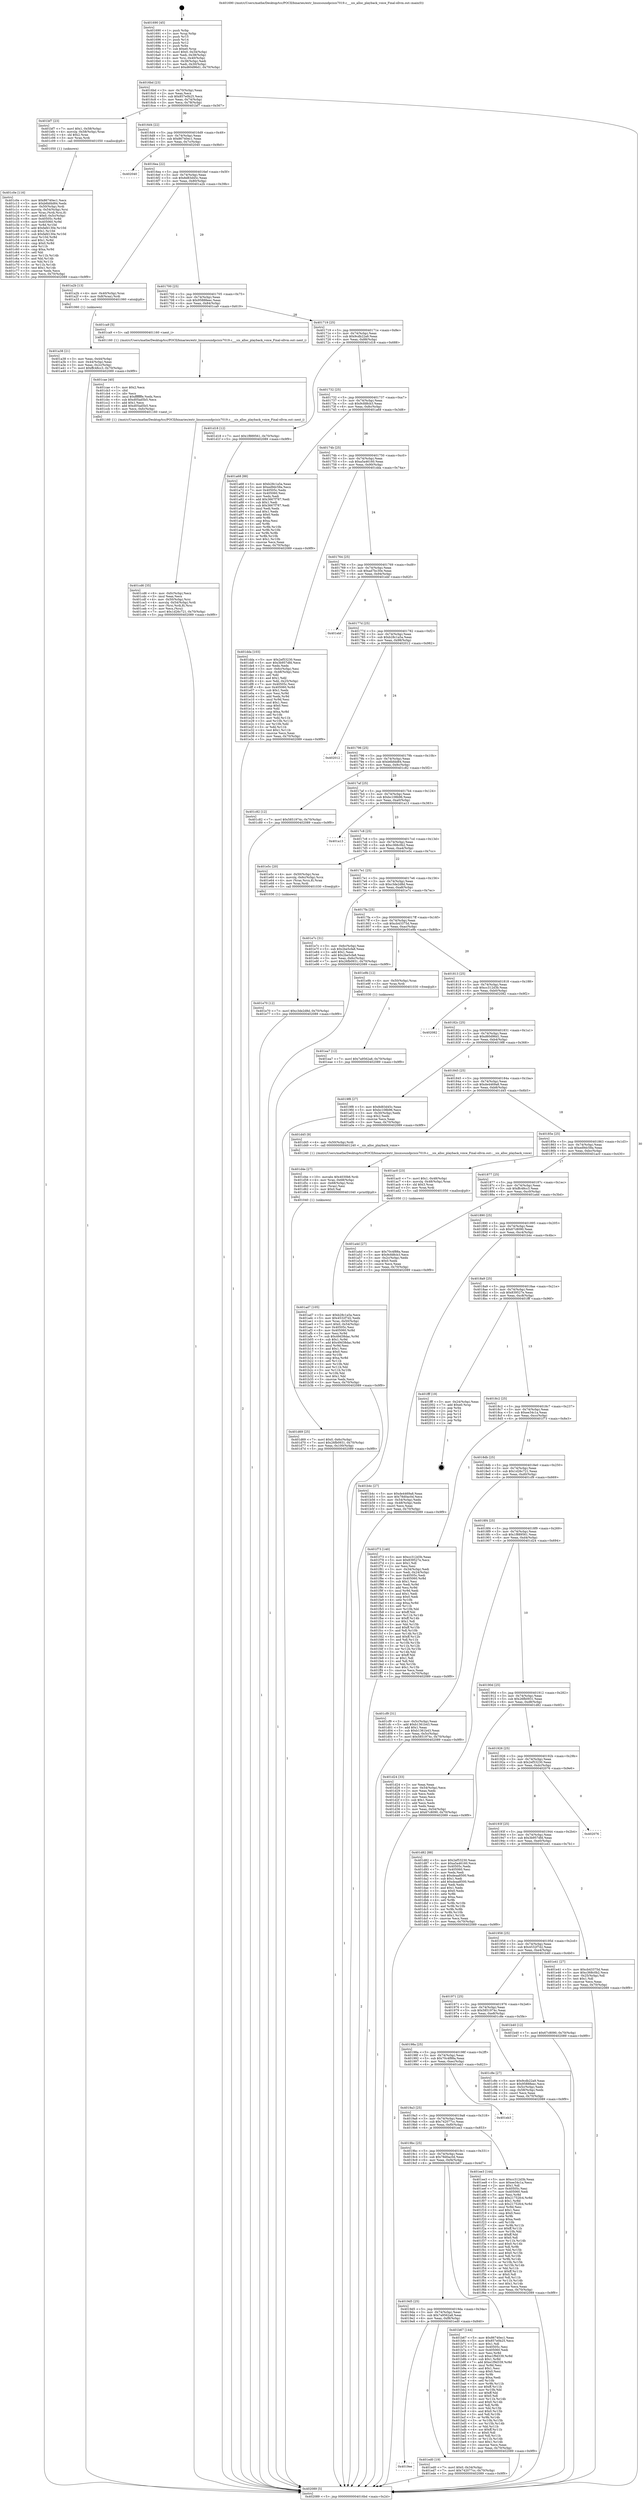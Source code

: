 digraph "0x401690" {
  label = "0x401690 (/mnt/c/Users/mathe/Desktop/tcc/POCII/binaries/extr_linuxsoundpcisis7019.c___sis_alloc_playback_voice_Final-ollvm.out::main(0))"
  labelloc = "t"
  node[shape=record]

  Entry [label="",width=0.3,height=0.3,shape=circle,fillcolor=black,style=filled]
  "0x4016bd" [label="{
     0x4016bd [23]\l
     | [instrs]\l
     &nbsp;&nbsp;0x4016bd \<+3\>: mov -0x70(%rbp),%eax\l
     &nbsp;&nbsp;0x4016c0 \<+2\>: mov %eax,%ecx\l
     &nbsp;&nbsp;0x4016c2 \<+6\>: sub $0x857e0b25,%ecx\l
     &nbsp;&nbsp;0x4016c8 \<+3\>: mov %eax,-0x74(%rbp)\l
     &nbsp;&nbsp;0x4016cb \<+3\>: mov %ecx,-0x78(%rbp)\l
     &nbsp;&nbsp;0x4016ce \<+6\>: je 0000000000401bf7 \<main+0x567\>\l
  }"]
  "0x401bf7" [label="{
     0x401bf7 [23]\l
     | [instrs]\l
     &nbsp;&nbsp;0x401bf7 \<+7\>: movl $0x1,-0x58(%rbp)\l
     &nbsp;&nbsp;0x401bfe \<+4\>: movslq -0x58(%rbp),%rax\l
     &nbsp;&nbsp;0x401c02 \<+4\>: shl $0x2,%rax\l
     &nbsp;&nbsp;0x401c06 \<+3\>: mov %rax,%rdi\l
     &nbsp;&nbsp;0x401c09 \<+5\>: call 0000000000401050 \<malloc@plt\>\l
     | [calls]\l
     &nbsp;&nbsp;0x401050 \{1\} (unknown)\l
  }"]
  "0x4016d4" [label="{
     0x4016d4 [22]\l
     | [instrs]\l
     &nbsp;&nbsp;0x4016d4 \<+5\>: jmp 00000000004016d9 \<main+0x49\>\l
     &nbsp;&nbsp;0x4016d9 \<+3\>: mov -0x74(%rbp),%eax\l
     &nbsp;&nbsp;0x4016dc \<+5\>: sub $0x86740ec1,%eax\l
     &nbsp;&nbsp;0x4016e1 \<+3\>: mov %eax,-0x7c(%rbp)\l
     &nbsp;&nbsp;0x4016e4 \<+6\>: je 0000000000402040 \<main+0x9b0\>\l
  }"]
  Exit [label="",width=0.3,height=0.3,shape=circle,fillcolor=black,style=filled,peripheries=2]
  "0x402040" [label="{
     0x402040\l
  }", style=dashed]
  "0x4016ea" [label="{
     0x4016ea [22]\l
     | [instrs]\l
     &nbsp;&nbsp;0x4016ea \<+5\>: jmp 00000000004016ef \<main+0x5f\>\l
     &nbsp;&nbsp;0x4016ef \<+3\>: mov -0x74(%rbp),%eax\l
     &nbsp;&nbsp;0x4016f2 \<+5\>: sub $0x8d83d45c,%eax\l
     &nbsp;&nbsp;0x4016f7 \<+3\>: mov %eax,-0x80(%rbp)\l
     &nbsp;&nbsp;0x4016fa \<+6\>: je 0000000000401a2b \<main+0x39b\>\l
  }"]
  "0x4019ee" [label="{
     0x4019ee\l
  }", style=dashed]
  "0x401a2b" [label="{
     0x401a2b [13]\l
     | [instrs]\l
     &nbsp;&nbsp;0x401a2b \<+4\>: mov -0x40(%rbp),%rax\l
     &nbsp;&nbsp;0x401a2f \<+4\>: mov 0x8(%rax),%rdi\l
     &nbsp;&nbsp;0x401a33 \<+5\>: call 0000000000401060 \<atoi@plt\>\l
     | [calls]\l
     &nbsp;&nbsp;0x401060 \{1\} (unknown)\l
  }"]
  "0x401700" [label="{
     0x401700 [25]\l
     | [instrs]\l
     &nbsp;&nbsp;0x401700 \<+5\>: jmp 0000000000401705 \<main+0x75\>\l
     &nbsp;&nbsp;0x401705 \<+3\>: mov -0x74(%rbp),%eax\l
     &nbsp;&nbsp;0x401708 \<+5\>: sub $0x95888eec,%eax\l
     &nbsp;&nbsp;0x40170d \<+6\>: mov %eax,-0x84(%rbp)\l
     &nbsp;&nbsp;0x401713 \<+6\>: je 0000000000401ca9 \<main+0x619\>\l
  }"]
  "0x401ed0" [label="{
     0x401ed0 [19]\l
     | [instrs]\l
     &nbsp;&nbsp;0x401ed0 \<+7\>: movl $0x0,-0x34(%rbp)\l
     &nbsp;&nbsp;0x401ed7 \<+7\>: movl $0x742077cc,-0x70(%rbp)\l
     &nbsp;&nbsp;0x401ede \<+5\>: jmp 0000000000402089 \<main+0x9f9\>\l
  }"]
  "0x401ca9" [label="{
     0x401ca9 [5]\l
     | [instrs]\l
     &nbsp;&nbsp;0x401ca9 \<+5\>: call 0000000000401160 \<next_i\>\l
     | [calls]\l
     &nbsp;&nbsp;0x401160 \{1\} (/mnt/c/Users/mathe/Desktop/tcc/POCII/binaries/extr_linuxsoundpcisis7019.c___sis_alloc_playback_voice_Final-ollvm.out::next_i)\l
  }"]
  "0x401719" [label="{
     0x401719 [25]\l
     | [instrs]\l
     &nbsp;&nbsp;0x401719 \<+5\>: jmp 000000000040171e \<main+0x8e\>\l
     &nbsp;&nbsp;0x40171e \<+3\>: mov -0x74(%rbp),%eax\l
     &nbsp;&nbsp;0x401721 \<+5\>: sub $0x9cdb22a9,%eax\l
     &nbsp;&nbsp;0x401726 \<+6\>: mov %eax,-0x88(%rbp)\l
     &nbsp;&nbsp;0x40172c \<+6\>: je 0000000000401d18 \<main+0x688\>\l
  }"]
  "0x401ea7" [label="{
     0x401ea7 [12]\l
     | [instrs]\l
     &nbsp;&nbsp;0x401ea7 \<+7\>: movl $0x7a9562a8,-0x70(%rbp)\l
     &nbsp;&nbsp;0x401eae \<+5\>: jmp 0000000000402089 \<main+0x9f9\>\l
  }"]
  "0x401d18" [label="{
     0x401d18 [12]\l
     | [instrs]\l
     &nbsp;&nbsp;0x401d18 \<+7\>: movl $0x1f889561,-0x70(%rbp)\l
     &nbsp;&nbsp;0x401d1f \<+5\>: jmp 0000000000402089 \<main+0x9f9\>\l
  }"]
  "0x401732" [label="{
     0x401732 [25]\l
     | [instrs]\l
     &nbsp;&nbsp;0x401732 \<+5\>: jmp 0000000000401737 \<main+0xa7\>\l
     &nbsp;&nbsp;0x401737 \<+3\>: mov -0x74(%rbp),%eax\l
     &nbsp;&nbsp;0x40173a \<+5\>: sub $0x9cfd8cb3,%eax\l
     &nbsp;&nbsp;0x40173f \<+6\>: mov %eax,-0x8c(%rbp)\l
     &nbsp;&nbsp;0x401745 \<+6\>: je 0000000000401a68 \<main+0x3d8\>\l
  }"]
  "0x401e70" [label="{
     0x401e70 [12]\l
     | [instrs]\l
     &nbsp;&nbsp;0x401e70 \<+7\>: movl $0xc3de2d8d,-0x70(%rbp)\l
     &nbsp;&nbsp;0x401e77 \<+5\>: jmp 0000000000402089 \<main+0x9f9\>\l
  }"]
  "0x401a68" [label="{
     0x401a68 [88]\l
     | [instrs]\l
     &nbsp;&nbsp;0x401a68 \<+5\>: mov $0xb28c1a5a,%eax\l
     &nbsp;&nbsp;0x401a6d \<+5\>: mov $0xed9dc58a,%ecx\l
     &nbsp;&nbsp;0x401a72 \<+7\>: mov 0x40505c,%edx\l
     &nbsp;&nbsp;0x401a79 \<+7\>: mov 0x405060,%esi\l
     &nbsp;&nbsp;0x401a80 \<+2\>: mov %edx,%edi\l
     &nbsp;&nbsp;0x401a82 \<+6\>: add $0x3667f787,%edi\l
     &nbsp;&nbsp;0x401a88 \<+3\>: sub $0x1,%edi\l
     &nbsp;&nbsp;0x401a8b \<+6\>: sub $0x3667f787,%edi\l
     &nbsp;&nbsp;0x401a91 \<+3\>: imul %edi,%edx\l
     &nbsp;&nbsp;0x401a94 \<+3\>: and $0x1,%edx\l
     &nbsp;&nbsp;0x401a97 \<+3\>: cmp $0x0,%edx\l
     &nbsp;&nbsp;0x401a9a \<+4\>: sete %r8b\l
     &nbsp;&nbsp;0x401a9e \<+3\>: cmp $0xa,%esi\l
     &nbsp;&nbsp;0x401aa1 \<+4\>: setl %r9b\l
     &nbsp;&nbsp;0x401aa5 \<+3\>: mov %r8b,%r10b\l
     &nbsp;&nbsp;0x401aa8 \<+3\>: and %r9b,%r10b\l
     &nbsp;&nbsp;0x401aab \<+3\>: xor %r9b,%r8b\l
     &nbsp;&nbsp;0x401aae \<+3\>: or %r8b,%r10b\l
     &nbsp;&nbsp;0x401ab1 \<+4\>: test $0x1,%r10b\l
     &nbsp;&nbsp;0x401ab5 \<+3\>: cmovne %ecx,%eax\l
     &nbsp;&nbsp;0x401ab8 \<+3\>: mov %eax,-0x70(%rbp)\l
     &nbsp;&nbsp;0x401abb \<+5\>: jmp 0000000000402089 \<main+0x9f9\>\l
  }"]
  "0x40174b" [label="{
     0x40174b [25]\l
     | [instrs]\l
     &nbsp;&nbsp;0x40174b \<+5\>: jmp 0000000000401750 \<main+0xc0\>\l
     &nbsp;&nbsp;0x401750 \<+3\>: mov -0x74(%rbp),%eax\l
     &nbsp;&nbsp;0x401753 \<+5\>: sub $0xa5a46160,%eax\l
     &nbsp;&nbsp;0x401758 \<+6\>: mov %eax,-0x90(%rbp)\l
     &nbsp;&nbsp;0x40175e \<+6\>: je 0000000000401dda \<main+0x74a\>\l
  }"]
  "0x401d69" [label="{
     0x401d69 [25]\l
     | [instrs]\l
     &nbsp;&nbsp;0x401d69 \<+7\>: movl $0x0,-0x6c(%rbp)\l
     &nbsp;&nbsp;0x401d70 \<+7\>: movl $0x26fb0931,-0x70(%rbp)\l
     &nbsp;&nbsp;0x401d77 \<+6\>: mov %eax,-0x100(%rbp)\l
     &nbsp;&nbsp;0x401d7d \<+5\>: jmp 0000000000402089 \<main+0x9f9\>\l
  }"]
  "0x401dda" [label="{
     0x401dda [103]\l
     | [instrs]\l
     &nbsp;&nbsp;0x401dda \<+5\>: mov $0x2ef53230,%eax\l
     &nbsp;&nbsp;0x401ddf \<+5\>: mov $0x3b957dfd,%ecx\l
     &nbsp;&nbsp;0x401de4 \<+2\>: xor %edx,%edx\l
     &nbsp;&nbsp;0x401de6 \<+3\>: mov -0x6c(%rbp),%esi\l
     &nbsp;&nbsp;0x401de9 \<+3\>: cmp -0x48(%rbp),%esi\l
     &nbsp;&nbsp;0x401dec \<+4\>: setl %dil\l
     &nbsp;&nbsp;0x401df0 \<+4\>: and $0x1,%dil\l
     &nbsp;&nbsp;0x401df4 \<+4\>: mov %dil,-0x25(%rbp)\l
     &nbsp;&nbsp;0x401df8 \<+7\>: mov 0x40505c,%esi\l
     &nbsp;&nbsp;0x401dff \<+8\>: mov 0x405060,%r8d\l
     &nbsp;&nbsp;0x401e07 \<+3\>: sub $0x1,%edx\l
     &nbsp;&nbsp;0x401e0a \<+3\>: mov %esi,%r9d\l
     &nbsp;&nbsp;0x401e0d \<+3\>: add %edx,%r9d\l
     &nbsp;&nbsp;0x401e10 \<+4\>: imul %r9d,%esi\l
     &nbsp;&nbsp;0x401e14 \<+3\>: and $0x1,%esi\l
     &nbsp;&nbsp;0x401e17 \<+3\>: cmp $0x0,%esi\l
     &nbsp;&nbsp;0x401e1a \<+4\>: sete %dil\l
     &nbsp;&nbsp;0x401e1e \<+4\>: cmp $0xa,%r8d\l
     &nbsp;&nbsp;0x401e22 \<+4\>: setl %r10b\l
     &nbsp;&nbsp;0x401e26 \<+3\>: mov %dil,%r11b\l
     &nbsp;&nbsp;0x401e29 \<+3\>: and %r10b,%r11b\l
     &nbsp;&nbsp;0x401e2c \<+3\>: xor %r10b,%dil\l
     &nbsp;&nbsp;0x401e2f \<+3\>: or %dil,%r11b\l
     &nbsp;&nbsp;0x401e32 \<+4\>: test $0x1,%r11b\l
     &nbsp;&nbsp;0x401e36 \<+3\>: cmovne %ecx,%eax\l
     &nbsp;&nbsp;0x401e39 \<+3\>: mov %eax,-0x70(%rbp)\l
     &nbsp;&nbsp;0x401e3c \<+5\>: jmp 0000000000402089 \<main+0x9f9\>\l
  }"]
  "0x401764" [label="{
     0x401764 [25]\l
     | [instrs]\l
     &nbsp;&nbsp;0x401764 \<+5\>: jmp 0000000000401769 \<main+0xd9\>\l
     &nbsp;&nbsp;0x401769 \<+3\>: mov -0x74(%rbp),%eax\l
     &nbsp;&nbsp;0x40176c \<+5\>: sub $0xad7bc30e,%eax\l
     &nbsp;&nbsp;0x401771 \<+6\>: mov %eax,-0x94(%rbp)\l
     &nbsp;&nbsp;0x401777 \<+6\>: je 0000000000401ebf \<main+0x82f\>\l
  }"]
  "0x401d4e" [label="{
     0x401d4e [27]\l
     | [instrs]\l
     &nbsp;&nbsp;0x401d4e \<+10\>: movabs $0x4030b6,%rdi\l
     &nbsp;&nbsp;0x401d58 \<+4\>: mov %rax,-0x68(%rbp)\l
     &nbsp;&nbsp;0x401d5c \<+4\>: mov -0x68(%rbp),%rax\l
     &nbsp;&nbsp;0x401d60 \<+2\>: mov (%rax),%esi\l
     &nbsp;&nbsp;0x401d62 \<+2\>: mov $0x0,%al\l
     &nbsp;&nbsp;0x401d64 \<+5\>: call 0000000000401040 \<printf@plt\>\l
     | [calls]\l
     &nbsp;&nbsp;0x401040 \{1\} (unknown)\l
  }"]
  "0x401ebf" [label="{
     0x401ebf\l
  }", style=dashed]
  "0x40177d" [label="{
     0x40177d [25]\l
     | [instrs]\l
     &nbsp;&nbsp;0x40177d \<+5\>: jmp 0000000000401782 \<main+0xf2\>\l
     &nbsp;&nbsp;0x401782 \<+3\>: mov -0x74(%rbp),%eax\l
     &nbsp;&nbsp;0x401785 \<+5\>: sub $0xb28c1a5a,%eax\l
     &nbsp;&nbsp;0x40178a \<+6\>: mov %eax,-0x98(%rbp)\l
     &nbsp;&nbsp;0x401790 \<+6\>: je 0000000000402012 \<main+0x982\>\l
  }"]
  "0x401cd6" [label="{
     0x401cd6 [35]\l
     | [instrs]\l
     &nbsp;&nbsp;0x401cd6 \<+6\>: mov -0xfc(%rbp),%ecx\l
     &nbsp;&nbsp;0x401cdc \<+3\>: imul %eax,%ecx\l
     &nbsp;&nbsp;0x401cdf \<+4\>: mov -0x50(%rbp),%rsi\l
     &nbsp;&nbsp;0x401ce3 \<+4\>: movslq -0x54(%rbp),%rdi\l
     &nbsp;&nbsp;0x401ce7 \<+4\>: mov (%rsi,%rdi,8),%rsi\l
     &nbsp;&nbsp;0x401ceb \<+2\>: mov %ecx,(%rsi)\l
     &nbsp;&nbsp;0x401ced \<+7\>: movl $0x1d26c721,-0x70(%rbp)\l
     &nbsp;&nbsp;0x401cf4 \<+5\>: jmp 0000000000402089 \<main+0x9f9\>\l
  }"]
  "0x402012" [label="{
     0x402012\l
  }", style=dashed]
  "0x401796" [label="{
     0x401796 [25]\l
     | [instrs]\l
     &nbsp;&nbsp;0x401796 \<+5\>: jmp 000000000040179b \<main+0x10b\>\l
     &nbsp;&nbsp;0x40179b \<+3\>: mov -0x74(%rbp),%eax\l
     &nbsp;&nbsp;0x40179e \<+5\>: sub $0xb6bfdd84,%eax\l
     &nbsp;&nbsp;0x4017a3 \<+6\>: mov %eax,-0x9c(%rbp)\l
     &nbsp;&nbsp;0x4017a9 \<+6\>: je 0000000000401c82 \<main+0x5f2\>\l
  }"]
  "0x401cae" [label="{
     0x401cae [40]\l
     | [instrs]\l
     &nbsp;&nbsp;0x401cae \<+5\>: mov $0x2,%ecx\l
     &nbsp;&nbsp;0x401cb3 \<+1\>: cltd\l
     &nbsp;&nbsp;0x401cb4 \<+2\>: idiv %ecx\l
     &nbsp;&nbsp;0x401cb6 \<+6\>: imul $0xfffffffe,%edx,%ecx\l
     &nbsp;&nbsp;0x401cbc \<+6\>: sub $0xd05ad5b5,%ecx\l
     &nbsp;&nbsp;0x401cc2 \<+3\>: add $0x1,%ecx\l
     &nbsp;&nbsp;0x401cc5 \<+6\>: add $0xd05ad5b5,%ecx\l
     &nbsp;&nbsp;0x401ccb \<+6\>: mov %ecx,-0xfc(%rbp)\l
     &nbsp;&nbsp;0x401cd1 \<+5\>: call 0000000000401160 \<next_i\>\l
     | [calls]\l
     &nbsp;&nbsp;0x401160 \{1\} (/mnt/c/Users/mathe/Desktop/tcc/POCII/binaries/extr_linuxsoundpcisis7019.c___sis_alloc_playback_voice_Final-ollvm.out::next_i)\l
  }"]
  "0x401c82" [label="{
     0x401c82 [12]\l
     | [instrs]\l
     &nbsp;&nbsp;0x401c82 \<+7\>: movl $0x5851974c,-0x70(%rbp)\l
     &nbsp;&nbsp;0x401c89 \<+5\>: jmp 0000000000402089 \<main+0x9f9\>\l
  }"]
  "0x4017af" [label="{
     0x4017af [25]\l
     | [instrs]\l
     &nbsp;&nbsp;0x4017af \<+5\>: jmp 00000000004017b4 \<main+0x124\>\l
     &nbsp;&nbsp;0x4017b4 \<+3\>: mov -0x74(%rbp),%eax\l
     &nbsp;&nbsp;0x4017b7 \<+5\>: sub $0xbc108b96,%eax\l
     &nbsp;&nbsp;0x4017bc \<+6\>: mov %eax,-0xa0(%rbp)\l
     &nbsp;&nbsp;0x4017c2 \<+6\>: je 0000000000401a13 \<main+0x383\>\l
  }"]
  "0x401c0e" [label="{
     0x401c0e [116]\l
     | [instrs]\l
     &nbsp;&nbsp;0x401c0e \<+5\>: mov $0x86740ec1,%ecx\l
     &nbsp;&nbsp;0x401c13 \<+5\>: mov $0xb6bfdd84,%edx\l
     &nbsp;&nbsp;0x401c18 \<+4\>: mov -0x50(%rbp),%rdi\l
     &nbsp;&nbsp;0x401c1c \<+4\>: movslq -0x54(%rbp),%rsi\l
     &nbsp;&nbsp;0x401c20 \<+4\>: mov %rax,(%rdi,%rsi,8)\l
     &nbsp;&nbsp;0x401c24 \<+7\>: movl $0x0,-0x5c(%rbp)\l
     &nbsp;&nbsp;0x401c2b \<+8\>: mov 0x40505c,%r8d\l
     &nbsp;&nbsp;0x401c33 \<+8\>: mov 0x405060,%r9d\l
     &nbsp;&nbsp;0x401c3b \<+3\>: mov %r8d,%r10d\l
     &nbsp;&nbsp;0x401c3e \<+7\>: add $0xfafd130e,%r10d\l
     &nbsp;&nbsp;0x401c45 \<+4\>: sub $0x1,%r10d\l
     &nbsp;&nbsp;0x401c49 \<+7\>: sub $0xfafd130e,%r10d\l
     &nbsp;&nbsp;0x401c50 \<+4\>: imul %r10d,%r8d\l
     &nbsp;&nbsp;0x401c54 \<+4\>: and $0x1,%r8d\l
     &nbsp;&nbsp;0x401c58 \<+4\>: cmp $0x0,%r8d\l
     &nbsp;&nbsp;0x401c5c \<+4\>: sete %r11b\l
     &nbsp;&nbsp;0x401c60 \<+4\>: cmp $0xa,%r9d\l
     &nbsp;&nbsp;0x401c64 \<+3\>: setl %bl\l
     &nbsp;&nbsp;0x401c67 \<+3\>: mov %r11b,%r14b\l
     &nbsp;&nbsp;0x401c6a \<+3\>: and %bl,%r14b\l
     &nbsp;&nbsp;0x401c6d \<+3\>: xor %bl,%r11b\l
     &nbsp;&nbsp;0x401c70 \<+3\>: or %r11b,%r14b\l
     &nbsp;&nbsp;0x401c73 \<+4\>: test $0x1,%r14b\l
     &nbsp;&nbsp;0x401c77 \<+3\>: cmovne %edx,%ecx\l
     &nbsp;&nbsp;0x401c7a \<+3\>: mov %ecx,-0x70(%rbp)\l
     &nbsp;&nbsp;0x401c7d \<+5\>: jmp 0000000000402089 \<main+0x9f9\>\l
  }"]
  "0x401a13" [label="{
     0x401a13\l
  }", style=dashed]
  "0x4017c8" [label="{
     0x4017c8 [25]\l
     | [instrs]\l
     &nbsp;&nbsp;0x4017c8 \<+5\>: jmp 00000000004017cd \<main+0x13d\>\l
     &nbsp;&nbsp;0x4017cd \<+3\>: mov -0x74(%rbp),%eax\l
     &nbsp;&nbsp;0x4017d0 \<+5\>: sub $0xc368c0b2,%eax\l
     &nbsp;&nbsp;0x4017d5 \<+6\>: mov %eax,-0xa4(%rbp)\l
     &nbsp;&nbsp;0x4017db \<+6\>: je 0000000000401e5c \<main+0x7cc\>\l
  }"]
  "0x4019d5" [label="{
     0x4019d5 [25]\l
     | [instrs]\l
     &nbsp;&nbsp;0x4019d5 \<+5\>: jmp 00000000004019da \<main+0x34a\>\l
     &nbsp;&nbsp;0x4019da \<+3\>: mov -0x74(%rbp),%eax\l
     &nbsp;&nbsp;0x4019dd \<+5\>: sub $0x7a9562a8,%eax\l
     &nbsp;&nbsp;0x4019e2 \<+6\>: mov %eax,-0xf8(%rbp)\l
     &nbsp;&nbsp;0x4019e8 \<+6\>: je 0000000000401ed0 \<main+0x840\>\l
  }"]
  "0x401e5c" [label="{
     0x401e5c [20]\l
     | [instrs]\l
     &nbsp;&nbsp;0x401e5c \<+4\>: mov -0x50(%rbp),%rax\l
     &nbsp;&nbsp;0x401e60 \<+4\>: movslq -0x6c(%rbp),%rcx\l
     &nbsp;&nbsp;0x401e64 \<+4\>: mov (%rax,%rcx,8),%rax\l
     &nbsp;&nbsp;0x401e68 \<+3\>: mov %rax,%rdi\l
     &nbsp;&nbsp;0x401e6b \<+5\>: call 0000000000401030 \<free@plt\>\l
     | [calls]\l
     &nbsp;&nbsp;0x401030 \{1\} (unknown)\l
  }"]
  "0x4017e1" [label="{
     0x4017e1 [25]\l
     | [instrs]\l
     &nbsp;&nbsp;0x4017e1 \<+5\>: jmp 00000000004017e6 \<main+0x156\>\l
     &nbsp;&nbsp;0x4017e6 \<+3\>: mov -0x74(%rbp),%eax\l
     &nbsp;&nbsp;0x4017e9 \<+5\>: sub $0xc3de2d8d,%eax\l
     &nbsp;&nbsp;0x4017ee \<+6\>: mov %eax,-0xa8(%rbp)\l
     &nbsp;&nbsp;0x4017f4 \<+6\>: je 0000000000401e7c \<main+0x7ec\>\l
  }"]
  "0x401b67" [label="{
     0x401b67 [144]\l
     | [instrs]\l
     &nbsp;&nbsp;0x401b67 \<+5\>: mov $0x86740ec1,%eax\l
     &nbsp;&nbsp;0x401b6c \<+5\>: mov $0x857e0b25,%ecx\l
     &nbsp;&nbsp;0x401b71 \<+2\>: mov $0x1,%dl\l
     &nbsp;&nbsp;0x401b73 \<+7\>: mov 0x40505c,%esi\l
     &nbsp;&nbsp;0x401b7a \<+7\>: mov 0x405060,%edi\l
     &nbsp;&nbsp;0x401b81 \<+3\>: mov %esi,%r8d\l
     &nbsp;&nbsp;0x401b84 \<+7\>: sub $0xe1f9d339,%r8d\l
     &nbsp;&nbsp;0x401b8b \<+4\>: sub $0x1,%r8d\l
     &nbsp;&nbsp;0x401b8f \<+7\>: add $0xe1f9d339,%r8d\l
     &nbsp;&nbsp;0x401b96 \<+4\>: imul %r8d,%esi\l
     &nbsp;&nbsp;0x401b9a \<+3\>: and $0x1,%esi\l
     &nbsp;&nbsp;0x401b9d \<+3\>: cmp $0x0,%esi\l
     &nbsp;&nbsp;0x401ba0 \<+4\>: sete %r9b\l
     &nbsp;&nbsp;0x401ba4 \<+3\>: cmp $0xa,%edi\l
     &nbsp;&nbsp;0x401ba7 \<+4\>: setl %r10b\l
     &nbsp;&nbsp;0x401bab \<+3\>: mov %r9b,%r11b\l
     &nbsp;&nbsp;0x401bae \<+4\>: xor $0xff,%r11b\l
     &nbsp;&nbsp;0x401bb2 \<+3\>: mov %r10b,%bl\l
     &nbsp;&nbsp;0x401bb5 \<+3\>: xor $0xff,%bl\l
     &nbsp;&nbsp;0x401bb8 \<+3\>: xor $0x0,%dl\l
     &nbsp;&nbsp;0x401bbb \<+3\>: mov %r11b,%r14b\l
     &nbsp;&nbsp;0x401bbe \<+4\>: and $0x0,%r14b\l
     &nbsp;&nbsp;0x401bc2 \<+3\>: and %dl,%r9b\l
     &nbsp;&nbsp;0x401bc5 \<+3\>: mov %bl,%r15b\l
     &nbsp;&nbsp;0x401bc8 \<+4\>: and $0x0,%r15b\l
     &nbsp;&nbsp;0x401bcc \<+3\>: and %dl,%r10b\l
     &nbsp;&nbsp;0x401bcf \<+3\>: or %r9b,%r14b\l
     &nbsp;&nbsp;0x401bd2 \<+3\>: or %r10b,%r15b\l
     &nbsp;&nbsp;0x401bd5 \<+3\>: xor %r15b,%r14b\l
     &nbsp;&nbsp;0x401bd8 \<+3\>: or %bl,%r11b\l
     &nbsp;&nbsp;0x401bdb \<+4\>: xor $0xff,%r11b\l
     &nbsp;&nbsp;0x401bdf \<+3\>: or $0x0,%dl\l
     &nbsp;&nbsp;0x401be2 \<+3\>: and %dl,%r11b\l
     &nbsp;&nbsp;0x401be5 \<+3\>: or %r11b,%r14b\l
     &nbsp;&nbsp;0x401be8 \<+4\>: test $0x1,%r14b\l
     &nbsp;&nbsp;0x401bec \<+3\>: cmovne %ecx,%eax\l
     &nbsp;&nbsp;0x401bef \<+3\>: mov %eax,-0x70(%rbp)\l
     &nbsp;&nbsp;0x401bf2 \<+5\>: jmp 0000000000402089 \<main+0x9f9\>\l
  }"]
  "0x401e7c" [label="{
     0x401e7c [31]\l
     | [instrs]\l
     &nbsp;&nbsp;0x401e7c \<+3\>: mov -0x6c(%rbp),%eax\l
     &nbsp;&nbsp;0x401e7f \<+5\>: sub $0x2be5cfa8,%eax\l
     &nbsp;&nbsp;0x401e84 \<+3\>: add $0x1,%eax\l
     &nbsp;&nbsp;0x401e87 \<+5\>: add $0x2be5cfa8,%eax\l
     &nbsp;&nbsp;0x401e8c \<+3\>: mov %eax,-0x6c(%rbp)\l
     &nbsp;&nbsp;0x401e8f \<+7\>: movl $0x26fb0931,-0x70(%rbp)\l
     &nbsp;&nbsp;0x401e96 \<+5\>: jmp 0000000000402089 \<main+0x9f9\>\l
  }"]
  "0x4017fa" [label="{
     0x4017fa [25]\l
     | [instrs]\l
     &nbsp;&nbsp;0x4017fa \<+5\>: jmp 00000000004017ff \<main+0x16f\>\l
     &nbsp;&nbsp;0x4017ff \<+3\>: mov -0x74(%rbp),%eax\l
     &nbsp;&nbsp;0x401802 \<+5\>: sub $0xcb43375d,%eax\l
     &nbsp;&nbsp;0x401807 \<+6\>: mov %eax,-0xac(%rbp)\l
     &nbsp;&nbsp;0x40180d \<+6\>: je 0000000000401e9b \<main+0x80b\>\l
  }"]
  "0x4019bc" [label="{
     0x4019bc [25]\l
     | [instrs]\l
     &nbsp;&nbsp;0x4019bc \<+5\>: jmp 00000000004019c1 \<main+0x331\>\l
     &nbsp;&nbsp;0x4019c1 \<+3\>: mov -0x74(%rbp),%eax\l
     &nbsp;&nbsp;0x4019c4 \<+5\>: sub $0x78d0ac0d,%eax\l
     &nbsp;&nbsp;0x4019c9 \<+6\>: mov %eax,-0xf4(%rbp)\l
     &nbsp;&nbsp;0x4019cf \<+6\>: je 0000000000401b67 \<main+0x4d7\>\l
  }"]
  "0x401e9b" [label="{
     0x401e9b [12]\l
     | [instrs]\l
     &nbsp;&nbsp;0x401e9b \<+4\>: mov -0x50(%rbp),%rax\l
     &nbsp;&nbsp;0x401e9f \<+3\>: mov %rax,%rdi\l
     &nbsp;&nbsp;0x401ea2 \<+5\>: call 0000000000401030 \<free@plt\>\l
     | [calls]\l
     &nbsp;&nbsp;0x401030 \{1\} (unknown)\l
  }"]
  "0x401813" [label="{
     0x401813 [25]\l
     | [instrs]\l
     &nbsp;&nbsp;0x401813 \<+5\>: jmp 0000000000401818 \<main+0x188\>\l
     &nbsp;&nbsp;0x401818 \<+3\>: mov -0x74(%rbp),%eax\l
     &nbsp;&nbsp;0x40181b \<+5\>: sub $0xcc312d3b,%eax\l
     &nbsp;&nbsp;0x401820 \<+6\>: mov %eax,-0xb0(%rbp)\l
     &nbsp;&nbsp;0x401826 \<+6\>: je 0000000000402082 \<main+0x9f2\>\l
  }"]
  "0x401ee3" [label="{
     0x401ee3 [144]\l
     | [instrs]\l
     &nbsp;&nbsp;0x401ee3 \<+5\>: mov $0xcc312d3b,%eax\l
     &nbsp;&nbsp;0x401ee8 \<+5\>: mov $0xee34c1a,%ecx\l
     &nbsp;&nbsp;0x401eed \<+2\>: mov $0x1,%dl\l
     &nbsp;&nbsp;0x401eef \<+7\>: mov 0x40505c,%esi\l
     &nbsp;&nbsp;0x401ef6 \<+7\>: mov 0x405060,%edi\l
     &nbsp;&nbsp;0x401efd \<+3\>: mov %esi,%r8d\l
     &nbsp;&nbsp;0x401f00 \<+7\>: add $0x21752fc4,%r8d\l
     &nbsp;&nbsp;0x401f07 \<+4\>: sub $0x1,%r8d\l
     &nbsp;&nbsp;0x401f0b \<+7\>: sub $0x21752fc4,%r8d\l
     &nbsp;&nbsp;0x401f12 \<+4\>: imul %r8d,%esi\l
     &nbsp;&nbsp;0x401f16 \<+3\>: and $0x1,%esi\l
     &nbsp;&nbsp;0x401f19 \<+3\>: cmp $0x0,%esi\l
     &nbsp;&nbsp;0x401f1c \<+4\>: sete %r9b\l
     &nbsp;&nbsp;0x401f20 \<+3\>: cmp $0xa,%edi\l
     &nbsp;&nbsp;0x401f23 \<+4\>: setl %r10b\l
     &nbsp;&nbsp;0x401f27 \<+3\>: mov %r9b,%r11b\l
     &nbsp;&nbsp;0x401f2a \<+4\>: xor $0xff,%r11b\l
     &nbsp;&nbsp;0x401f2e \<+3\>: mov %r10b,%bl\l
     &nbsp;&nbsp;0x401f31 \<+3\>: xor $0xff,%bl\l
     &nbsp;&nbsp;0x401f34 \<+3\>: xor $0x0,%dl\l
     &nbsp;&nbsp;0x401f37 \<+3\>: mov %r11b,%r14b\l
     &nbsp;&nbsp;0x401f3a \<+4\>: and $0x0,%r14b\l
     &nbsp;&nbsp;0x401f3e \<+3\>: and %dl,%r9b\l
     &nbsp;&nbsp;0x401f41 \<+3\>: mov %bl,%r15b\l
     &nbsp;&nbsp;0x401f44 \<+4\>: and $0x0,%r15b\l
     &nbsp;&nbsp;0x401f48 \<+3\>: and %dl,%r10b\l
     &nbsp;&nbsp;0x401f4b \<+3\>: or %r9b,%r14b\l
     &nbsp;&nbsp;0x401f4e \<+3\>: or %r10b,%r15b\l
     &nbsp;&nbsp;0x401f51 \<+3\>: xor %r15b,%r14b\l
     &nbsp;&nbsp;0x401f54 \<+3\>: or %bl,%r11b\l
     &nbsp;&nbsp;0x401f57 \<+4\>: xor $0xff,%r11b\l
     &nbsp;&nbsp;0x401f5b \<+3\>: or $0x0,%dl\l
     &nbsp;&nbsp;0x401f5e \<+3\>: and %dl,%r11b\l
     &nbsp;&nbsp;0x401f61 \<+3\>: or %r11b,%r14b\l
     &nbsp;&nbsp;0x401f64 \<+4\>: test $0x1,%r14b\l
     &nbsp;&nbsp;0x401f68 \<+3\>: cmovne %ecx,%eax\l
     &nbsp;&nbsp;0x401f6b \<+3\>: mov %eax,-0x70(%rbp)\l
     &nbsp;&nbsp;0x401f6e \<+5\>: jmp 0000000000402089 \<main+0x9f9\>\l
  }"]
  "0x402082" [label="{
     0x402082\l
  }", style=dashed]
  "0x40182c" [label="{
     0x40182c [25]\l
     | [instrs]\l
     &nbsp;&nbsp;0x40182c \<+5\>: jmp 0000000000401831 \<main+0x1a1\>\l
     &nbsp;&nbsp;0x401831 \<+3\>: mov -0x74(%rbp),%eax\l
     &nbsp;&nbsp;0x401834 \<+5\>: sub $0xd60d96d1,%eax\l
     &nbsp;&nbsp;0x401839 \<+6\>: mov %eax,-0xb4(%rbp)\l
     &nbsp;&nbsp;0x40183f \<+6\>: je 00000000004019f8 \<main+0x368\>\l
  }"]
  "0x4019a3" [label="{
     0x4019a3 [25]\l
     | [instrs]\l
     &nbsp;&nbsp;0x4019a3 \<+5\>: jmp 00000000004019a8 \<main+0x318\>\l
     &nbsp;&nbsp;0x4019a8 \<+3\>: mov -0x74(%rbp),%eax\l
     &nbsp;&nbsp;0x4019ab \<+5\>: sub $0x742077cc,%eax\l
     &nbsp;&nbsp;0x4019b0 \<+6\>: mov %eax,-0xf0(%rbp)\l
     &nbsp;&nbsp;0x4019b6 \<+6\>: je 0000000000401ee3 \<main+0x853\>\l
  }"]
  "0x4019f8" [label="{
     0x4019f8 [27]\l
     | [instrs]\l
     &nbsp;&nbsp;0x4019f8 \<+5\>: mov $0x8d83d45c,%eax\l
     &nbsp;&nbsp;0x4019fd \<+5\>: mov $0xbc108b96,%ecx\l
     &nbsp;&nbsp;0x401a02 \<+3\>: mov -0x30(%rbp),%edx\l
     &nbsp;&nbsp;0x401a05 \<+3\>: cmp $0x2,%edx\l
     &nbsp;&nbsp;0x401a08 \<+3\>: cmovne %ecx,%eax\l
     &nbsp;&nbsp;0x401a0b \<+3\>: mov %eax,-0x70(%rbp)\l
     &nbsp;&nbsp;0x401a0e \<+5\>: jmp 0000000000402089 \<main+0x9f9\>\l
  }"]
  "0x401845" [label="{
     0x401845 [25]\l
     | [instrs]\l
     &nbsp;&nbsp;0x401845 \<+5\>: jmp 000000000040184a \<main+0x1ba\>\l
     &nbsp;&nbsp;0x40184a \<+3\>: mov -0x74(%rbp),%eax\l
     &nbsp;&nbsp;0x40184d \<+5\>: sub $0xde4469a8,%eax\l
     &nbsp;&nbsp;0x401852 \<+6\>: mov %eax,-0xb8(%rbp)\l
     &nbsp;&nbsp;0x401858 \<+6\>: je 0000000000401d45 \<main+0x6b5\>\l
  }"]
  "0x402089" [label="{
     0x402089 [5]\l
     | [instrs]\l
     &nbsp;&nbsp;0x402089 \<+5\>: jmp 00000000004016bd \<main+0x2d\>\l
  }"]
  "0x401690" [label="{
     0x401690 [45]\l
     | [instrs]\l
     &nbsp;&nbsp;0x401690 \<+1\>: push %rbp\l
     &nbsp;&nbsp;0x401691 \<+3\>: mov %rsp,%rbp\l
     &nbsp;&nbsp;0x401694 \<+2\>: push %r15\l
     &nbsp;&nbsp;0x401696 \<+2\>: push %r14\l
     &nbsp;&nbsp;0x401698 \<+2\>: push %r12\l
     &nbsp;&nbsp;0x40169a \<+1\>: push %rbx\l
     &nbsp;&nbsp;0x40169b \<+7\>: sub $0xe0,%rsp\l
     &nbsp;&nbsp;0x4016a2 \<+7\>: movl $0x0,-0x34(%rbp)\l
     &nbsp;&nbsp;0x4016a9 \<+3\>: mov %edi,-0x38(%rbp)\l
     &nbsp;&nbsp;0x4016ac \<+4\>: mov %rsi,-0x40(%rbp)\l
     &nbsp;&nbsp;0x4016b0 \<+3\>: mov -0x38(%rbp),%edi\l
     &nbsp;&nbsp;0x4016b3 \<+3\>: mov %edi,-0x30(%rbp)\l
     &nbsp;&nbsp;0x4016b6 \<+7\>: movl $0xd60d96d1,-0x70(%rbp)\l
  }"]
  "0x401a38" [label="{
     0x401a38 [21]\l
     | [instrs]\l
     &nbsp;&nbsp;0x401a38 \<+3\>: mov %eax,-0x44(%rbp)\l
     &nbsp;&nbsp;0x401a3b \<+3\>: mov -0x44(%rbp),%eax\l
     &nbsp;&nbsp;0x401a3e \<+3\>: mov %eax,-0x2c(%rbp)\l
     &nbsp;&nbsp;0x401a41 \<+7\>: movl $0xffc48cc3,-0x70(%rbp)\l
     &nbsp;&nbsp;0x401a48 \<+5\>: jmp 0000000000402089 \<main+0x9f9\>\l
  }"]
  "0x401eb3" [label="{
     0x401eb3\l
  }", style=dashed]
  "0x401d45" [label="{
     0x401d45 [9]\l
     | [instrs]\l
     &nbsp;&nbsp;0x401d45 \<+4\>: mov -0x50(%rbp),%rdi\l
     &nbsp;&nbsp;0x401d49 \<+5\>: call 0000000000401240 \<__sis_alloc_playback_voice\>\l
     | [calls]\l
     &nbsp;&nbsp;0x401240 \{1\} (/mnt/c/Users/mathe/Desktop/tcc/POCII/binaries/extr_linuxsoundpcisis7019.c___sis_alloc_playback_voice_Final-ollvm.out::__sis_alloc_playback_voice)\l
  }"]
  "0x40185e" [label="{
     0x40185e [25]\l
     | [instrs]\l
     &nbsp;&nbsp;0x40185e \<+5\>: jmp 0000000000401863 \<main+0x1d3\>\l
     &nbsp;&nbsp;0x401863 \<+3\>: mov -0x74(%rbp),%eax\l
     &nbsp;&nbsp;0x401866 \<+5\>: sub $0xed9dc58a,%eax\l
     &nbsp;&nbsp;0x40186b \<+6\>: mov %eax,-0xbc(%rbp)\l
     &nbsp;&nbsp;0x401871 \<+6\>: je 0000000000401ac0 \<main+0x430\>\l
  }"]
  "0x40198a" [label="{
     0x40198a [25]\l
     | [instrs]\l
     &nbsp;&nbsp;0x40198a \<+5\>: jmp 000000000040198f \<main+0x2ff\>\l
     &nbsp;&nbsp;0x40198f \<+3\>: mov -0x74(%rbp),%eax\l
     &nbsp;&nbsp;0x401992 \<+5\>: sub $0x70c4f88a,%eax\l
     &nbsp;&nbsp;0x401997 \<+6\>: mov %eax,-0xec(%rbp)\l
     &nbsp;&nbsp;0x40199d \<+6\>: je 0000000000401eb3 \<main+0x823\>\l
  }"]
  "0x401ac0" [label="{
     0x401ac0 [23]\l
     | [instrs]\l
     &nbsp;&nbsp;0x401ac0 \<+7\>: movl $0x1,-0x48(%rbp)\l
     &nbsp;&nbsp;0x401ac7 \<+4\>: movslq -0x48(%rbp),%rax\l
     &nbsp;&nbsp;0x401acb \<+4\>: shl $0x3,%rax\l
     &nbsp;&nbsp;0x401acf \<+3\>: mov %rax,%rdi\l
     &nbsp;&nbsp;0x401ad2 \<+5\>: call 0000000000401050 \<malloc@plt\>\l
     | [calls]\l
     &nbsp;&nbsp;0x401050 \{1\} (unknown)\l
  }"]
  "0x401877" [label="{
     0x401877 [25]\l
     | [instrs]\l
     &nbsp;&nbsp;0x401877 \<+5\>: jmp 000000000040187c \<main+0x1ec\>\l
     &nbsp;&nbsp;0x40187c \<+3\>: mov -0x74(%rbp),%eax\l
     &nbsp;&nbsp;0x40187f \<+5\>: sub $0xffc48cc3,%eax\l
     &nbsp;&nbsp;0x401884 \<+6\>: mov %eax,-0xc0(%rbp)\l
     &nbsp;&nbsp;0x40188a \<+6\>: je 0000000000401a4d \<main+0x3bd\>\l
  }"]
  "0x401c8e" [label="{
     0x401c8e [27]\l
     | [instrs]\l
     &nbsp;&nbsp;0x401c8e \<+5\>: mov $0x9cdb22a9,%eax\l
     &nbsp;&nbsp;0x401c93 \<+5\>: mov $0x95888eec,%ecx\l
     &nbsp;&nbsp;0x401c98 \<+3\>: mov -0x5c(%rbp),%edx\l
     &nbsp;&nbsp;0x401c9b \<+3\>: cmp -0x58(%rbp),%edx\l
     &nbsp;&nbsp;0x401c9e \<+3\>: cmovl %ecx,%eax\l
     &nbsp;&nbsp;0x401ca1 \<+3\>: mov %eax,-0x70(%rbp)\l
     &nbsp;&nbsp;0x401ca4 \<+5\>: jmp 0000000000402089 \<main+0x9f9\>\l
  }"]
  "0x401a4d" [label="{
     0x401a4d [27]\l
     | [instrs]\l
     &nbsp;&nbsp;0x401a4d \<+5\>: mov $0x70c4f88a,%eax\l
     &nbsp;&nbsp;0x401a52 \<+5\>: mov $0x9cfd8cb3,%ecx\l
     &nbsp;&nbsp;0x401a57 \<+3\>: mov -0x2c(%rbp),%edx\l
     &nbsp;&nbsp;0x401a5a \<+3\>: cmp $0x0,%edx\l
     &nbsp;&nbsp;0x401a5d \<+3\>: cmove %ecx,%eax\l
     &nbsp;&nbsp;0x401a60 \<+3\>: mov %eax,-0x70(%rbp)\l
     &nbsp;&nbsp;0x401a63 \<+5\>: jmp 0000000000402089 \<main+0x9f9\>\l
  }"]
  "0x401890" [label="{
     0x401890 [25]\l
     | [instrs]\l
     &nbsp;&nbsp;0x401890 \<+5\>: jmp 0000000000401895 \<main+0x205\>\l
     &nbsp;&nbsp;0x401895 \<+3\>: mov -0x74(%rbp),%eax\l
     &nbsp;&nbsp;0x401898 \<+5\>: sub $0x67c8090,%eax\l
     &nbsp;&nbsp;0x40189d \<+6\>: mov %eax,-0xc4(%rbp)\l
     &nbsp;&nbsp;0x4018a3 \<+6\>: je 0000000000401b4c \<main+0x4bc\>\l
  }"]
  "0x401ad7" [label="{
     0x401ad7 [105]\l
     | [instrs]\l
     &nbsp;&nbsp;0x401ad7 \<+5\>: mov $0xb28c1a5a,%ecx\l
     &nbsp;&nbsp;0x401adc \<+5\>: mov $0x4532f7d2,%edx\l
     &nbsp;&nbsp;0x401ae1 \<+4\>: mov %rax,-0x50(%rbp)\l
     &nbsp;&nbsp;0x401ae5 \<+7\>: movl $0x0,-0x54(%rbp)\l
     &nbsp;&nbsp;0x401aec \<+7\>: mov 0x40505c,%esi\l
     &nbsp;&nbsp;0x401af3 \<+8\>: mov 0x405060,%r8d\l
     &nbsp;&nbsp;0x401afb \<+3\>: mov %esi,%r9d\l
     &nbsp;&nbsp;0x401afe \<+7\>: sub $0x49d38dac,%r9d\l
     &nbsp;&nbsp;0x401b05 \<+4\>: sub $0x1,%r9d\l
     &nbsp;&nbsp;0x401b09 \<+7\>: add $0x49d38dac,%r9d\l
     &nbsp;&nbsp;0x401b10 \<+4\>: imul %r9d,%esi\l
     &nbsp;&nbsp;0x401b14 \<+3\>: and $0x1,%esi\l
     &nbsp;&nbsp;0x401b17 \<+3\>: cmp $0x0,%esi\l
     &nbsp;&nbsp;0x401b1a \<+4\>: sete %r10b\l
     &nbsp;&nbsp;0x401b1e \<+4\>: cmp $0xa,%r8d\l
     &nbsp;&nbsp;0x401b22 \<+4\>: setl %r11b\l
     &nbsp;&nbsp;0x401b26 \<+3\>: mov %r10b,%bl\l
     &nbsp;&nbsp;0x401b29 \<+3\>: and %r11b,%bl\l
     &nbsp;&nbsp;0x401b2c \<+3\>: xor %r11b,%r10b\l
     &nbsp;&nbsp;0x401b2f \<+3\>: or %r10b,%bl\l
     &nbsp;&nbsp;0x401b32 \<+3\>: test $0x1,%bl\l
     &nbsp;&nbsp;0x401b35 \<+3\>: cmovne %edx,%ecx\l
     &nbsp;&nbsp;0x401b38 \<+3\>: mov %ecx,-0x70(%rbp)\l
     &nbsp;&nbsp;0x401b3b \<+5\>: jmp 0000000000402089 \<main+0x9f9\>\l
  }"]
  "0x401971" [label="{
     0x401971 [25]\l
     | [instrs]\l
     &nbsp;&nbsp;0x401971 \<+5\>: jmp 0000000000401976 \<main+0x2e6\>\l
     &nbsp;&nbsp;0x401976 \<+3\>: mov -0x74(%rbp),%eax\l
     &nbsp;&nbsp;0x401979 \<+5\>: sub $0x5851974c,%eax\l
     &nbsp;&nbsp;0x40197e \<+6\>: mov %eax,-0xe8(%rbp)\l
     &nbsp;&nbsp;0x401984 \<+6\>: je 0000000000401c8e \<main+0x5fe\>\l
  }"]
  "0x401b4c" [label="{
     0x401b4c [27]\l
     | [instrs]\l
     &nbsp;&nbsp;0x401b4c \<+5\>: mov $0xde4469a8,%eax\l
     &nbsp;&nbsp;0x401b51 \<+5\>: mov $0x78d0ac0d,%ecx\l
     &nbsp;&nbsp;0x401b56 \<+3\>: mov -0x54(%rbp),%edx\l
     &nbsp;&nbsp;0x401b59 \<+3\>: cmp -0x48(%rbp),%edx\l
     &nbsp;&nbsp;0x401b5c \<+3\>: cmovl %ecx,%eax\l
     &nbsp;&nbsp;0x401b5f \<+3\>: mov %eax,-0x70(%rbp)\l
     &nbsp;&nbsp;0x401b62 \<+5\>: jmp 0000000000402089 \<main+0x9f9\>\l
  }"]
  "0x4018a9" [label="{
     0x4018a9 [25]\l
     | [instrs]\l
     &nbsp;&nbsp;0x4018a9 \<+5\>: jmp 00000000004018ae \<main+0x21e\>\l
     &nbsp;&nbsp;0x4018ae \<+3\>: mov -0x74(%rbp),%eax\l
     &nbsp;&nbsp;0x4018b1 \<+5\>: sub $0x839527e,%eax\l
     &nbsp;&nbsp;0x4018b6 \<+6\>: mov %eax,-0xc8(%rbp)\l
     &nbsp;&nbsp;0x4018bc \<+6\>: je 0000000000401fff \<main+0x96f\>\l
  }"]
  "0x401b40" [label="{
     0x401b40 [12]\l
     | [instrs]\l
     &nbsp;&nbsp;0x401b40 \<+7\>: movl $0x67c8090,-0x70(%rbp)\l
     &nbsp;&nbsp;0x401b47 \<+5\>: jmp 0000000000402089 \<main+0x9f9\>\l
  }"]
  "0x401fff" [label="{
     0x401fff [19]\l
     | [instrs]\l
     &nbsp;&nbsp;0x401fff \<+3\>: mov -0x24(%rbp),%eax\l
     &nbsp;&nbsp;0x402002 \<+7\>: add $0xe0,%rsp\l
     &nbsp;&nbsp;0x402009 \<+1\>: pop %rbx\l
     &nbsp;&nbsp;0x40200a \<+2\>: pop %r12\l
     &nbsp;&nbsp;0x40200c \<+2\>: pop %r14\l
     &nbsp;&nbsp;0x40200e \<+2\>: pop %r15\l
     &nbsp;&nbsp;0x402010 \<+1\>: pop %rbp\l
     &nbsp;&nbsp;0x402011 \<+1\>: ret\l
  }"]
  "0x4018c2" [label="{
     0x4018c2 [25]\l
     | [instrs]\l
     &nbsp;&nbsp;0x4018c2 \<+5\>: jmp 00000000004018c7 \<main+0x237\>\l
     &nbsp;&nbsp;0x4018c7 \<+3\>: mov -0x74(%rbp),%eax\l
     &nbsp;&nbsp;0x4018ca \<+5\>: sub $0xee34c1a,%eax\l
     &nbsp;&nbsp;0x4018cf \<+6\>: mov %eax,-0xcc(%rbp)\l
     &nbsp;&nbsp;0x4018d5 \<+6\>: je 0000000000401f73 \<main+0x8e3\>\l
  }"]
  "0x401958" [label="{
     0x401958 [25]\l
     | [instrs]\l
     &nbsp;&nbsp;0x401958 \<+5\>: jmp 000000000040195d \<main+0x2cd\>\l
     &nbsp;&nbsp;0x40195d \<+3\>: mov -0x74(%rbp),%eax\l
     &nbsp;&nbsp;0x401960 \<+5\>: sub $0x4532f7d2,%eax\l
     &nbsp;&nbsp;0x401965 \<+6\>: mov %eax,-0xe4(%rbp)\l
     &nbsp;&nbsp;0x40196b \<+6\>: je 0000000000401b40 \<main+0x4b0\>\l
  }"]
  "0x401f73" [label="{
     0x401f73 [140]\l
     | [instrs]\l
     &nbsp;&nbsp;0x401f73 \<+5\>: mov $0xcc312d3b,%eax\l
     &nbsp;&nbsp;0x401f78 \<+5\>: mov $0x839527e,%ecx\l
     &nbsp;&nbsp;0x401f7d \<+2\>: mov $0x1,%dl\l
     &nbsp;&nbsp;0x401f7f \<+2\>: xor %esi,%esi\l
     &nbsp;&nbsp;0x401f81 \<+3\>: mov -0x34(%rbp),%edi\l
     &nbsp;&nbsp;0x401f84 \<+3\>: mov %edi,-0x24(%rbp)\l
     &nbsp;&nbsp;0x401f87 \<+7\>: mov 0x40505c,%edi\l
     &nbsp;&nbsp;0x401f8e \<+8\>: mov 0x405060,%r8d\l
     &nbsp;&nbsp;0x401f96 \<+3\>: sub $0x1,%esi\l
     &nbsp;&nbsp;0x401f99 \<+3\>: mov %edi,%r9d\l
     &nbsp;&nbsp;0x401f9c \<+3\>: add %esi,%r9d\l
     &nbsp;&nbsp;0x401f9f \<+4\>: imul %r9d,%edi\l
     &nbsp;&nbsp;0x401fa3 \<+3\>: and $0x1,%edi\l
     &nbsp;&nbsp;0x401fa6 \<+3\>: cmp $0x0,%edi\l
     &nbsp;&nbsp;0x401fa9 \<+4\>: sete %r10b\l
     &nbsp;&nbsp;0x401fad \<+4\>: cmp $0xa,%r8d\l
     &nbsp;&nbsp;0x401fb1 \<+4\>: setl %r11b\l
     &nbsp;&nbsp;0x401fb5 \<+3\>: mov %r10b,%bl\l
     &nbsp;&nbsp;0x401fb8 \<+3\>: xor $0xff,%bl\l
     &nbsp;&nbsp;0x401fbb \<+3\>: mov %r11b,%r14b\l
     &nbsp;&nbsp;0x401fbe \<+4\>: xor $0xff,%r14b\l
     &nbsp;&nbsp;0x401fc2 \<+3\>: xor $0x1,%dl\l
     &nbsp;&nbsp;0x401fc5 \<+3\>: mov %bl,%r15b\l
     &nbsp;&nbsp;0x401fc8 \<+4\>: and $0xff,%r15b\l
     &nbsp;&nbsp;0x401fcc \<+3\>: and %dl,%r10b\l
     &nbsp;&nbsp;0x401fcf \<+3\>: mov %r14b,%r12b\l
     &nbsp;&nbsp;0x401fd2 \<+4\>: and $0xff,%r12b\l
     &nbsp;&nbsp;0x401fd6 \<+3\>: and %dl,%r11b\l
     &nbsp;&nbsp;0x401fd9 \<+3\>: or %r10b,%r15b\l
     &nbsp;&nbsp;0x401fdc \<+3\>: or %r11b,%r12b\l
     &nbsp;&nbsp;0x401fdf \<+3\>: xor %r12b,%r15b\l
     &nbsp;&nbsp;0x401fe2 \<+3\>: or %r14b,%bl\l
     &nbsp;&nbsp;0x401fe5 \<+3\>: xor $0xff,%bl\l
     &nbsp;&nbsp;0x401fe8 \<+3\>: or $0x1,%dl\l
     &nbsp;&nbsp;0x401feb \<+2\>: and %dl,%bl\l
     &nbsp;&nbsp;0x401fed \<+3\>: or %bl,%r15b\l
     &nbsp;&nbsp;0x401ff0 \<+4\>: test $0x1,%r15b\l
     &nbsp;&nbsp;0x401ff4 \<+3\>: cmovne %ecx,%eax\l
     &nbsp;&nbsp;0x401ff7 \<+3\>: mov %eax,-0x70(%rbp)\l
     &nbsp;&nbsp;0x401ffa \<+5\>: jmp 0000000000402089 \<main+0x9f9\>\l
  }"]
  "0x4018db" [label="{
     0x4018db [25]\l
     | [instrs]\l
     &nbsp;&nbsp;0x4018db \<+5\>: jmp 00000000004018e0 \<main+0x250\>\l
     &nbsp;&nbsp;0x4018e0 \<+3\>: mov -0x74(%rbp),%eax\l
     &nbsp;&nbsp;0x4018e3 \<+5\>: sub $0x1d26c721,%eax\l
     &nbsp;&nbsp;0x4018e8 \<+6\>: mov %eax,-0xd0(%rbp)\l
     &nbsp;&nbsp;0x4018ee \<+6\>: je 0000000000401cf9 \<main+0x669\>\l
  }"]
  "0x401e41" [label="{
     0x401e41 [27]\l
     | [instrs]\l
     &nbsp;&nbsp;0x401e41 \<+5\>: mov $0xcb43375d,%eax\l
     &nbsp;&nbsp;0x401e46 \<+5\>: mov $0xc368c0b2,%ecx\l
     &nbsp;&nbsp;0x401e4b \<+3\>: mov -0x25(%rbp),%dl\l
     &nbsp;&nbsp;0x401e4e \<+3\>: test $0x1,%dl\l
     &nbsp;&nbsp;0x401e51 \<+3\>: cmovne %ecx,%eax\l
     &nbsp;&nbsp;0x401e54 \<+3\>: mov %eax,-0x70(%rbp)\l
     &nbsp;&nbsp;0x401e57 \<+5\>: jmp 0000000000402089 \<main+0x9f9\>\l
  }"]
  "0x401cf9" [label="{
     0x401cf9 [31]\l
     | [instrs]\l
     &nbsp;&nbsp;0x401cf9 \<+3\>: mov -0x5c(%rbp),%eax\l
     &nbsp;&nbsp;0x401cfc \<+5\>: add $0xb1361b43,%eax\l
     &nbsp;&nbsp;0x401d01 \<+3\>: add $0x1,%eax\l
     &nbsp;&nbsp;0x401d04 \<+5\>: sub $0xb1361b43,%eax\l
     &nbsp;&nbsp;0x401d09 \<+3\>: mov %eax,-0x5c(%rbp)\l
     &nbsp;&nbsp;0x401d0c \<+7\>: movl $0x5851974c,-0x70(%rbp)\l
     &nbsp;&nbsp;0x401d13 \<+5\>: jmp 0000000000402089 \<main+0x9f9\>\l
  }"]
  "0x4018f4" [label="{
     0x4018f4 [25]\l
     | [instrs]\l
     &nbsp;&nbsp;0x4018f4 \<+5\>: jmp 00000000004018f9 \<main+0x269\>\l
     &nbsp;&nbsp;0x4018f9 \<+3\>: mov -0x74(%rbp),%eax\l
     &nbsp;&nbsp;0x4018fc \<+5\>: sub $0x1f889561,%eax\l
     &nbsp;&nbsp;0x401901 \<+6\>: mov %eax,-0xd4(%rbp)\l
     &nbsp;&nbsp;0x401907 \<+6\>: je 0000000000401d24 \<main+0x694\>\l
  }"]
  "0x40193f" [label="{
     0x40193f [25]\l
     | [instrs]\l
     &nbsp;&nbsp;0x40193f \<+5\>: jmp 0000000000401944 \<main+0x2b4\>\l
     &nbsp;&nbsp;0x401944 \<+3\>: mov -0x74(%rbp),%eax\l
     &nbsp;&nbsp;0x401947 \<+5\>: sub $0x3b957dfd,%eax\l
     &nbsp;&nbsp;0x40194c \<+6\>: mov %eax,-0xe0(%rbp)\l
     &nbsp;&nbsp;0x401952 \<+6\>: je 0000000000401e41 \<main+0x7b1\>\l
  }"]
  "0x401d24" [label="{
     0x401d24 [33]\l
     | [instrs]\l
     &nbsp;&nbsp;0x401d24 \<+2\>: xor %eax,%eax\l
     &nbsp;&nbsp;0x401d26 \<+3\>: mov -0x54(%rbp),%ecx\l
     &nbsp;&nbsp;0x401d29 \<+2\>: mov %eax,%edx\l
     &nbsp;&nbsp;0x401d2b \<+2\>: sub %ecx,%edx\l
     &nbsp;&nbsp;0x401d2d \<+2\>: mov %eax,%ecx\l
     &nbsp;&nbsp;0x401d2f \<+3\>: sub $0x1,%ecx\l
     &nbsp;&nbsp;0x401d32 \<+2\>: add %ecx,%edx\l
     &nbsp;&nbsp;0x401d34 \<+2\>: sub %edx,%eax\l
     &nbsp;&nbsp;0x401d36 \<+3\>: mov %eax,-0x54(%rbp)\l
     &nbsp;&nbsp;0x401d39 \<+7\>: movl $0x67c8090,-0x70(%rbp)\l
     &nbsp;&nbsp;0x401d40 \<+5\>: jmp 0000000000402089 \<main+0x9f9\>\l
  }"]
  "0x40190d" [label="{
     0x40190d [25]\l
     | [instrs]\l
     &nbsp;&nbsp;0x40190d \<+5\>: jmp 0000000000401912 \<main+0x282\>\l
     &nbsp;&nbsp;0x401912 \<+3\>: mov -0x74(%rbp),%eax\l
     &nbsp;&nbsp;0x401915 \<+5\>: sub $0x26fb0931,%eax\l
     &nbsp;&nbsp;0x40191a \<+6\>: mov %eax,-0xd8(%rbp)\l
     &nbsp;&nbsp;0x401920 \<+6\>: je 0000000000401d82 \<main+0x6f2\>\l
  }"]
  "0x402076" [label="{
     0x402076\l
  }", style=dashed]
  "0x401d82" [label="{
     0x401d82 [88]\l
     | [instrs]\l
     &nbsp;&nbsp;0x401d82 \<+5\>: mov $0x2ef53230,%eax\l
     &nbsp;&nbsp;0x401d87 \<+5\>: mov $0xa5a46160,%ecx\l
     &nbsp;&nbsp;0x401d8c \<+7\>: mov 0x40505c,%edx\l
     &nbsp;&nbsp;0x401d93 \<+7\>: mov 0x405060,%esi\l
     &nbsp;&nbsp;0x401d9a \<+2\>: mov %edx,%edi\l
     &nbsp;&nbsp;0x401d9c \<+6\>: sub $0xdeaa8500,%edi\l
     &nbsp;&nbsp;0x401da2 \<+3\>: sub $0x1,%edi\l
     &nbsp;&nbsp;0x401da5 \<+6\>: add $0xdeaa8500,%edi\l
     &nbsp;&nbsp;0x401dab \<+3\>: imul %edi,%edx\l
     &nbsp;&nbsp;0x401dae \<+3\>: and $0x1,%edx\l
     &nbsp;&nbsp;0x401db1 \<+3\>: cmp $0x0,%edx\l
     &nbsp;&nbsp;0x401db4 \<+4\>: sete %r8b\l
     &nbsp;&nbsp;0x401db8 \<+3\>: cmp $0xa,%esi\l
     &nbsp;&nbsp;0x401dbb \<+4\>: setl %r9b\l
     &nbsp;&nbsp;0x401dbf \<+3\>: mov %r8b,%r10b\l
     &nbsp;&nbsp;0x401dc2 \<+3\>: and %r9b,%r10b\l
     &nbsp;&nbsp;0x401dc5 \<+3\>: xor %r9b,%r8b\l
     &nbsp;&nbsp;0x401dc8 \<+3\>: or %r8b,%r10b\l
     &nbsp;&nbsp;0x401dcb \<+4\>: test $0x1,%r10b\l
     &nbsp;&nbsp;0x401dcf \<+3\>: cmovne %ecx,%eax\l
     &nbsp;&nbsp;0x401dd2 \<+3\>: mov %eax,-0x70(%rbp)\l
     &nbsp;&nbsp;0x401dd5 \<+5\>: jmp 0000000000402089 \<main+0x9f9\>\l
  }"]
  "0x401926" [label="{
     0x401926 [25]\l
     | [instrs]\l
     &nbsp;&nbsp;0x401926 \<+5\>: jmp 000000000040192b \<main+0x29b\>\l
     &nbsp;&nbsp;0x40192b \<+3\>: mov -0x74(%rbp),%eax\l
     &nbsp;&nbsp;0x40192e \<+5\>: sub $0x2ef53230,%eax\l
     &nbsp;&nbsp;0x401933 \<+6\>: mov %eax,-0xdc(%rbp)\l
     &nbsp;&nbsp;0x401939 \<+6\>: je 0000000000402076 \<main+0x9e6\>\l
  }"]
  Entry -> "0x401690" [label=" 1"]
  "0x4016bd" -> "0x401bf7" [label=" 1"]
  "0x4016bd" -> "0x4016d4" [label=" 30"]
  "0x401fff" -> Exit [label=" 1"]
  "0x4016d4" -> "0x402040" [label=" 0"]
  "0x4016d4" -> "0x4016ea" [label=" 30"]
  "0x401f73" -> "0x402089" [label=" 1"]
  "0x4016ea" -> "0x401a2b" [label=" 1"]
  "0x4016ea" -> "0x401700" [label=" 29"]
  "0x401ee3" -> "0x402089" [label=" 1"]
  "0x401700" -> "0x401ca9" [label=" 1"]
  "0x401700" -> "0x401719" [label=" 28"]
  "0x401ed0" -> "0x402089" [label=" 1"]
  "0x401719" -> "0x401d18" [label=" 1"]
  "0x401719" -> "0x401732" [label=" 27"]
  "0x4019d5" -> "0x401ed0" [label=" 1"]
  "0x401732" -> "0x401a68" [label=" 1"]
  "0x401732" -> "0x40174b" [label=" 26"]
  "0x4019d5" -> "0x4019ee" [label=" 0"]
  "0x40174b" -> "0x401dda" [label=" 2"]
  "0x40174b" -> "0x401764" [label=" 24"]
  "0x401ea7" -> "0x402089" [label=" 1"]
  "0x401764" -> "0x401ebf" [label=" 0"]
  "0x401764" -> "0x40177d" [label=" 24"]
  "0x401e9b" -> "0x401ea7" [label=" 1"]
  "0x40177d" -> "0x402012" [label=" 0"]
  "0x40177d" -> "0x401796" [label=" 24"]
  "0x401e7c" -> "0x402089" [label=" 1"]
  "0x401796" -> "0x401c82" [label=" 1"]
  "0x401796" -> "0x4017af" [label=" 23"]
  "0x401e70" -> "0x402089" [label=" 1"]
  "0x4017af" -> "0x401a13" [label=" 0"]
  "0x4017af" -> "0x4017c8" [label=" 23"]
  "0x401e5c" -> "0x401e70" [label=" 1"]
  "0x4017c8" -> "0x401e5c" [label=" 1"]
  "0x4017c8" -> "0x4017e1" [label=" 22"]
  "0x401e41" -> "0x402089" [label=" 2"]
  "0x4017e1" -> "0x401e7c" [label=" 1"]
  "0x4017e1" -> "0x4017fa" [label=" 21"]
  "0x401dda" -> "0x402089" [label=" 2"]
  "0x4017fa" -> "0x401e9b" [label=" 1"]
  "0x4017fa" -> "0x401813" [label=" 20"]
  "0x401d69" -> "0x402089" [label=" 1"]
  "0x401813" -> "0x402082" [label=" 0"]
  "0x401813" -> "0x40182c" [label=" 20"]
  "0x401d4e" -> "0x401d69" [label=" 1"]
  "0x40182c" -> "0x4019f8" [label=" 1"]
  "0x40182c" -> "0x401845" [label=" 19"]
  "0x4019f8" -> "0x402089" [label=" 1"]
  "0x401690" -> "0x4016bd" [label=" 1"]
  "0x402089" -> "0x4016bd" [label=" 30"]
  "0x401a2b" -> "0x401a38" [label=" 1"]
  "0x401a38" -> "0x402089" [label=" 1"]
  "0x401d24" -> "0x402089" [label=" 1"]
  "0x401845" -> "0x401d45" [label=" 1"]
  "0x401845" -> "0x40185e" [label=" 18"]
  "0x401d18" -> "0x402089" [label=" 1"]
  "0x40185e" -> "0x401ac0" [label=" 1"]
  "0x40185e" -> "0x401877" [label=" 17"]
  "0x401cd6" -> "0x402089" [label=" 1"]
  "0x401877" -> "0x401a4d" [label=" 1"]
  "0x401877" -> "0x401890" [label=" 16"]
  "0x401a4d" -> "0x402089" [label=" 1"]
  "0x401a68" -> "0x402089" [label=" 1"]
  "0x401ac0" -> "0x401ad7" [label=" 1"]
  "0x401ad7" -> "0x402089" [label=" 1"]
  "0x401cae" -> "0x401cd6" [label=" 1"]
  "0x401890" -> "0x401b4c" [label=" 2"]
  "0x401890" -> "0x4018a9" [label=" 14"]
  "0x401c8e" -> "0x402089" [label=" 2"]
  "0x4018a9" -> "0x401fff" [label=" 1"]
  "0x4018a9" -> "0x4018c2" [label=" 13"]
  "0x401c82" -> "0x402089" [label=" 1"]
  "0x4018c2" -> "0x401f73" [label=" 1"]
  "0x4018c2" -> "0x4018db" [label=" 12"]
  "0x401bf7" -> "0x401c0e" [label=" 1"]
  "0x4018db" -> "0x401cf9" [label=" 1"]
  "0x4018db" -> "0x4018f4" [label=" 11"]
  "0x401b67" -> "0x402089" [label=" 1"]
  "0x4018f4" -> "0x401d24" [label=" 1"]
  "0x4018f4" -> "0x40190d" [label=" 10"]
  "0x4019bc" -> "0x401b67" [label=" 1"]
  "0x40190d" -> "0x401d82" [label=" 2"]
  "0x40190d" -> "0x401926" [label=" 8"]
  "0x401d82" -> "0x402089" [label=" 2"]
  "0x401926" -> "0x402076" [label=" 0"]
  "0x401926" -> "0x40193f" [label=" 8"]
  "0x4019bc" -> "0x4019d5" [label=" 1"]
  "0x40193f" -> "0x401e41" [label=" 2"]
  "0x40193f" -> "0x401958" [label=" 6"]
  "0x401c0e" -> "0x402089" [label=" 1"]
  "0x401958" -> "0x401b40" [label=" 1"]
  "0x401958" -> "0x401971" [label=" 5"]
  "0x401b40" -> "0x402089" [label=" 1"]
  "0x401b4c" -> "0x402089" [label=" 2"]
  "0x401ca9" -> "0x401cae" [label=" 1"]
  "0x401971" -> "0x401c8e" [label=" 2"]
  "0x401971" -> "0x40198a" [label=" 3"]
  "0x401cf9" -> "0x402089" [label=" 1"]
  "0x40198a" -> "0x401eb3" [label=" 0"]
  "0x40198a" -> "0x4019a3" [label=" 3"]
  "0x401d45" -> "0x401d4e" [label=" 1"]
  "0x4019a3" -> "0x401ee3" [label=" 1"]
  "0x4019a3" -> "0x4019bc" [label=" 2"]
}
